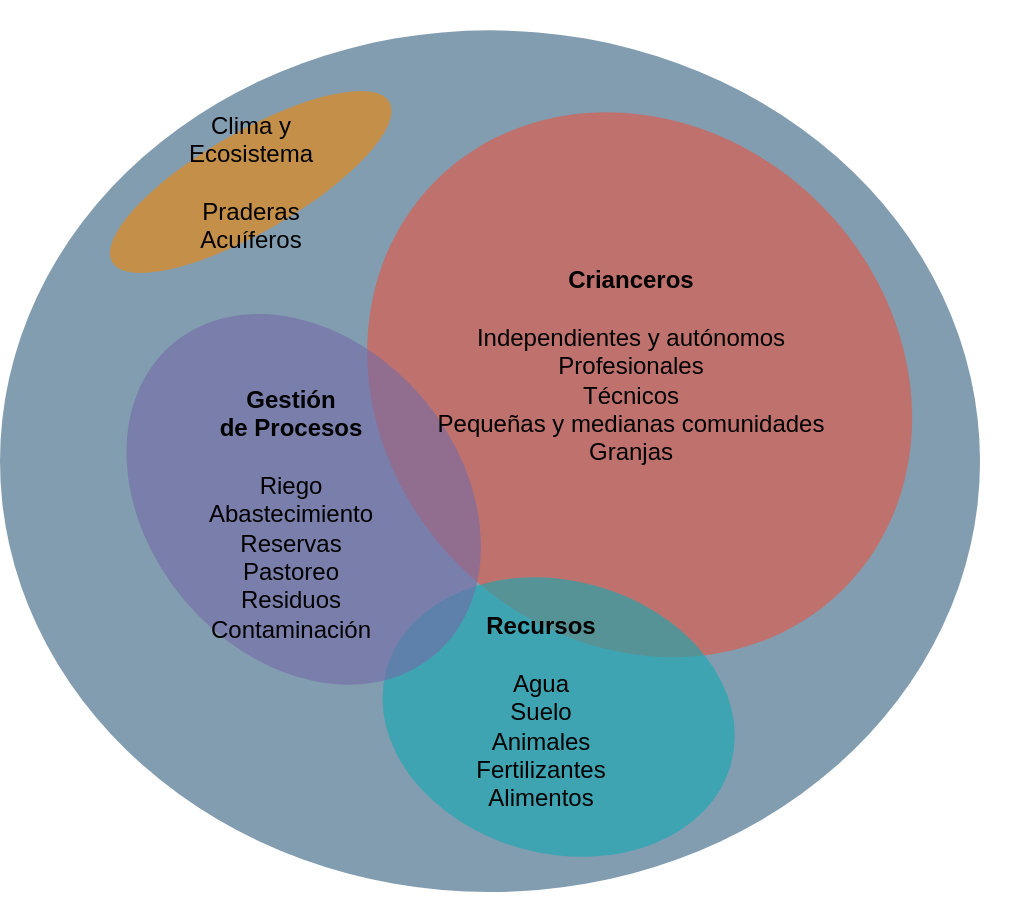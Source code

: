 <mxfile version="14.7.2" type="google"><diagram id="3228e29e-7158-1315-38df-8450db1d8a1d" name="Page-1"><mxGraphModel dx="868" dy="469" grid="1" gridSize="10" guides="1" tooltips="1" connect="1" arrows="1" fold="1" page="1" pageScale="1" pageWidth="1169" pageHeight="827" background="none" math="0" shadow="0"><root><mxCell id="0"/><mxCell id="1" parent="0"/><mxCell id="21543" value="" style="ellipse;whiteSpace=wrap;fillColor=#2F5B7C;opacity=60;strokeColor=none;html=1;" parent="1" vertex="1"><mxGeometry x="410" y="179.17" width="490" height="430.83" as="geometry"/></mxCell><mxCell id="21541" value="" style="ellipse;whiteSpace=wrap;rotation=-30;fillColor=#F08705;opacity=60;strokeColor=none;html=1;" parent="1" vertex="1"><mxGeometry x="455.36" y="230" width="160" height="50" as="geometry"/></mxCell><mxCell id="21542" value="" style="ellipse;whiteSpace=wrap;rotation=135;fillColor=#E85642;opacity=60;strokeColor=none;html=1;" parent="1" vertex="1"><mxGeometry x="602.15" y="212.11" width="255.36" height="288.54" as="geometry"/></mxCell><mxCell id="21544" value="" style="ellipse;whiteSpace=wrap;fillColor=#12AAB5;opacity=60;strokeColor=none;rotation=15;html=1;" parent="1" vertex="1"><mxGeometry x="600" y="454.28" width="178.64" height="136.52" as="geometry"/></mxCell><mxCell id="21545" value="" style="ellipse;whiteSpace=wrap;rotation=-40;fillColor=#736CA8;opacity=60;strokeColor=none;html=1;" parent="1" vertex="1"><mxGeometry x="483.68" y="312" width="156.32" height="203.33" as="geometry"/></mxCell><mxCell id="sixmkZUBdthtZRlf7Q2z-21564" value="&lt;div&gt;Clima y&lt;/div&gt;&lt;div&gt;Ecosistema&lt;br&gt;&lt;/div&gt;&lt;div&gt;&lt;br&gt;&lt;/div&gt;&lt;div&gt;Praderas&lt;/div&gt;&lt;div&gt;Acuíferos&lt;br&gt;&lt;/div&gt;" style="text;html=1;align=center;verticalAlign=middle;resizable=0;points=[];autosize=1;strokeColor=none;" vertex="1" parent="1"><mxGeometry x="495.36" y="215" width="80" height="80" as="geometry"/></mxCell><mxCell id="sixmkZUBdthtZRlf7Q2z-21565" value="&lt;div&gt;&lt;b&gt;Recursos&lt;/b&gt;&lt;/div&gt;&lt;div&gt;&lt;b&gt;&lt;br&gt;&lt;/b&gt;&lt;/div&gt;&lt;div&gt;Agua&lt;/div&gt;&lt;div&gt;Suelo&lt;/div&gt;&lt;div&gt;Animales&lt;/div&gt;&lt;div&gt;Fertilizantes&lt;/div&gt;&lt;div&gt;Alimentos&lt;/div&gt;" style="text;html=1;align=center;verticalAlign=middle;resizable=0;points=[];autosize=1;strokeColor=none;" vertex="1" parent="1"><mxGeometry x="640" y="470" width="80" height="100" as="geometry"/></mxCell><mxCell id="sixmkZUBdthtZRlf7Q2z-21566" value="&lt;div&gt;&lt;b&gt;Gestión&lt;/b&gt;&lt;/div&gt;&lt;div&gt;&lt;b&gt;de Procesos&lt;br&gt;&lt;/b&gt;&lt;/div&gt;&lt;div&gt;&lt;b&gt;&lt;br&gt;&lt;/b&gt;&lt;/div&gt;&lt;div&gt;Riego&lt;/div&gt;&lt;div&gt;Abastecimiento&lt;/div&gt;&lt;div&gt;Reservas&lt;/div&gt;&lt;div&gt;Pastoreo&lt;/div&gt;&lt;div&gt;Residuos&lt;/div&gt;&lt;div&gt;Contaminación&lt;br&gt;&lt;/div&gt;" style="text;html=1;align=center;verticalAlign=middle;resizable=0;points=[];autosize=1;strokeColor=none;" vertex="1" parent="1"><mxGeometry x="505.42" y="356.06" width="100" height="130" as="geometry"/></mxCell><mxCell id="sixmkZUBdthtZRlf7Q2z-21567" value="&lt;b&gt;Crianceros&lt;/b&gt;&lt;div&gt;&lt;b&gt;&lt;br&gt;&lt;/b&gt;&lt;/div&gt;&lt;div&gt;Independientes y autónomos&lt;/div&gt;&lt;div&gt;Profesionales&lt;/div&gt;&lt;div&gt;Técnicos&lt;/div&gt;&lt;div&gt;Pequeñas y medianas comunidades&lt;/div&gt;&lt;div&gt;Granjas&lt;/div&gt;&lt;div&gt;&lt;br&gt;&lt;/div&gt;" style="text;html=1;align=center;verticalAlign=middle;resizable=0;points=[];autosize=1;strokeColor=none;" vertex="1" parent="1"><mxGeometry x="615.36" y="294.0" width="220" height="120" as="geometry"/></mxCell></root></mxGraphModel></diagram></mxfile>